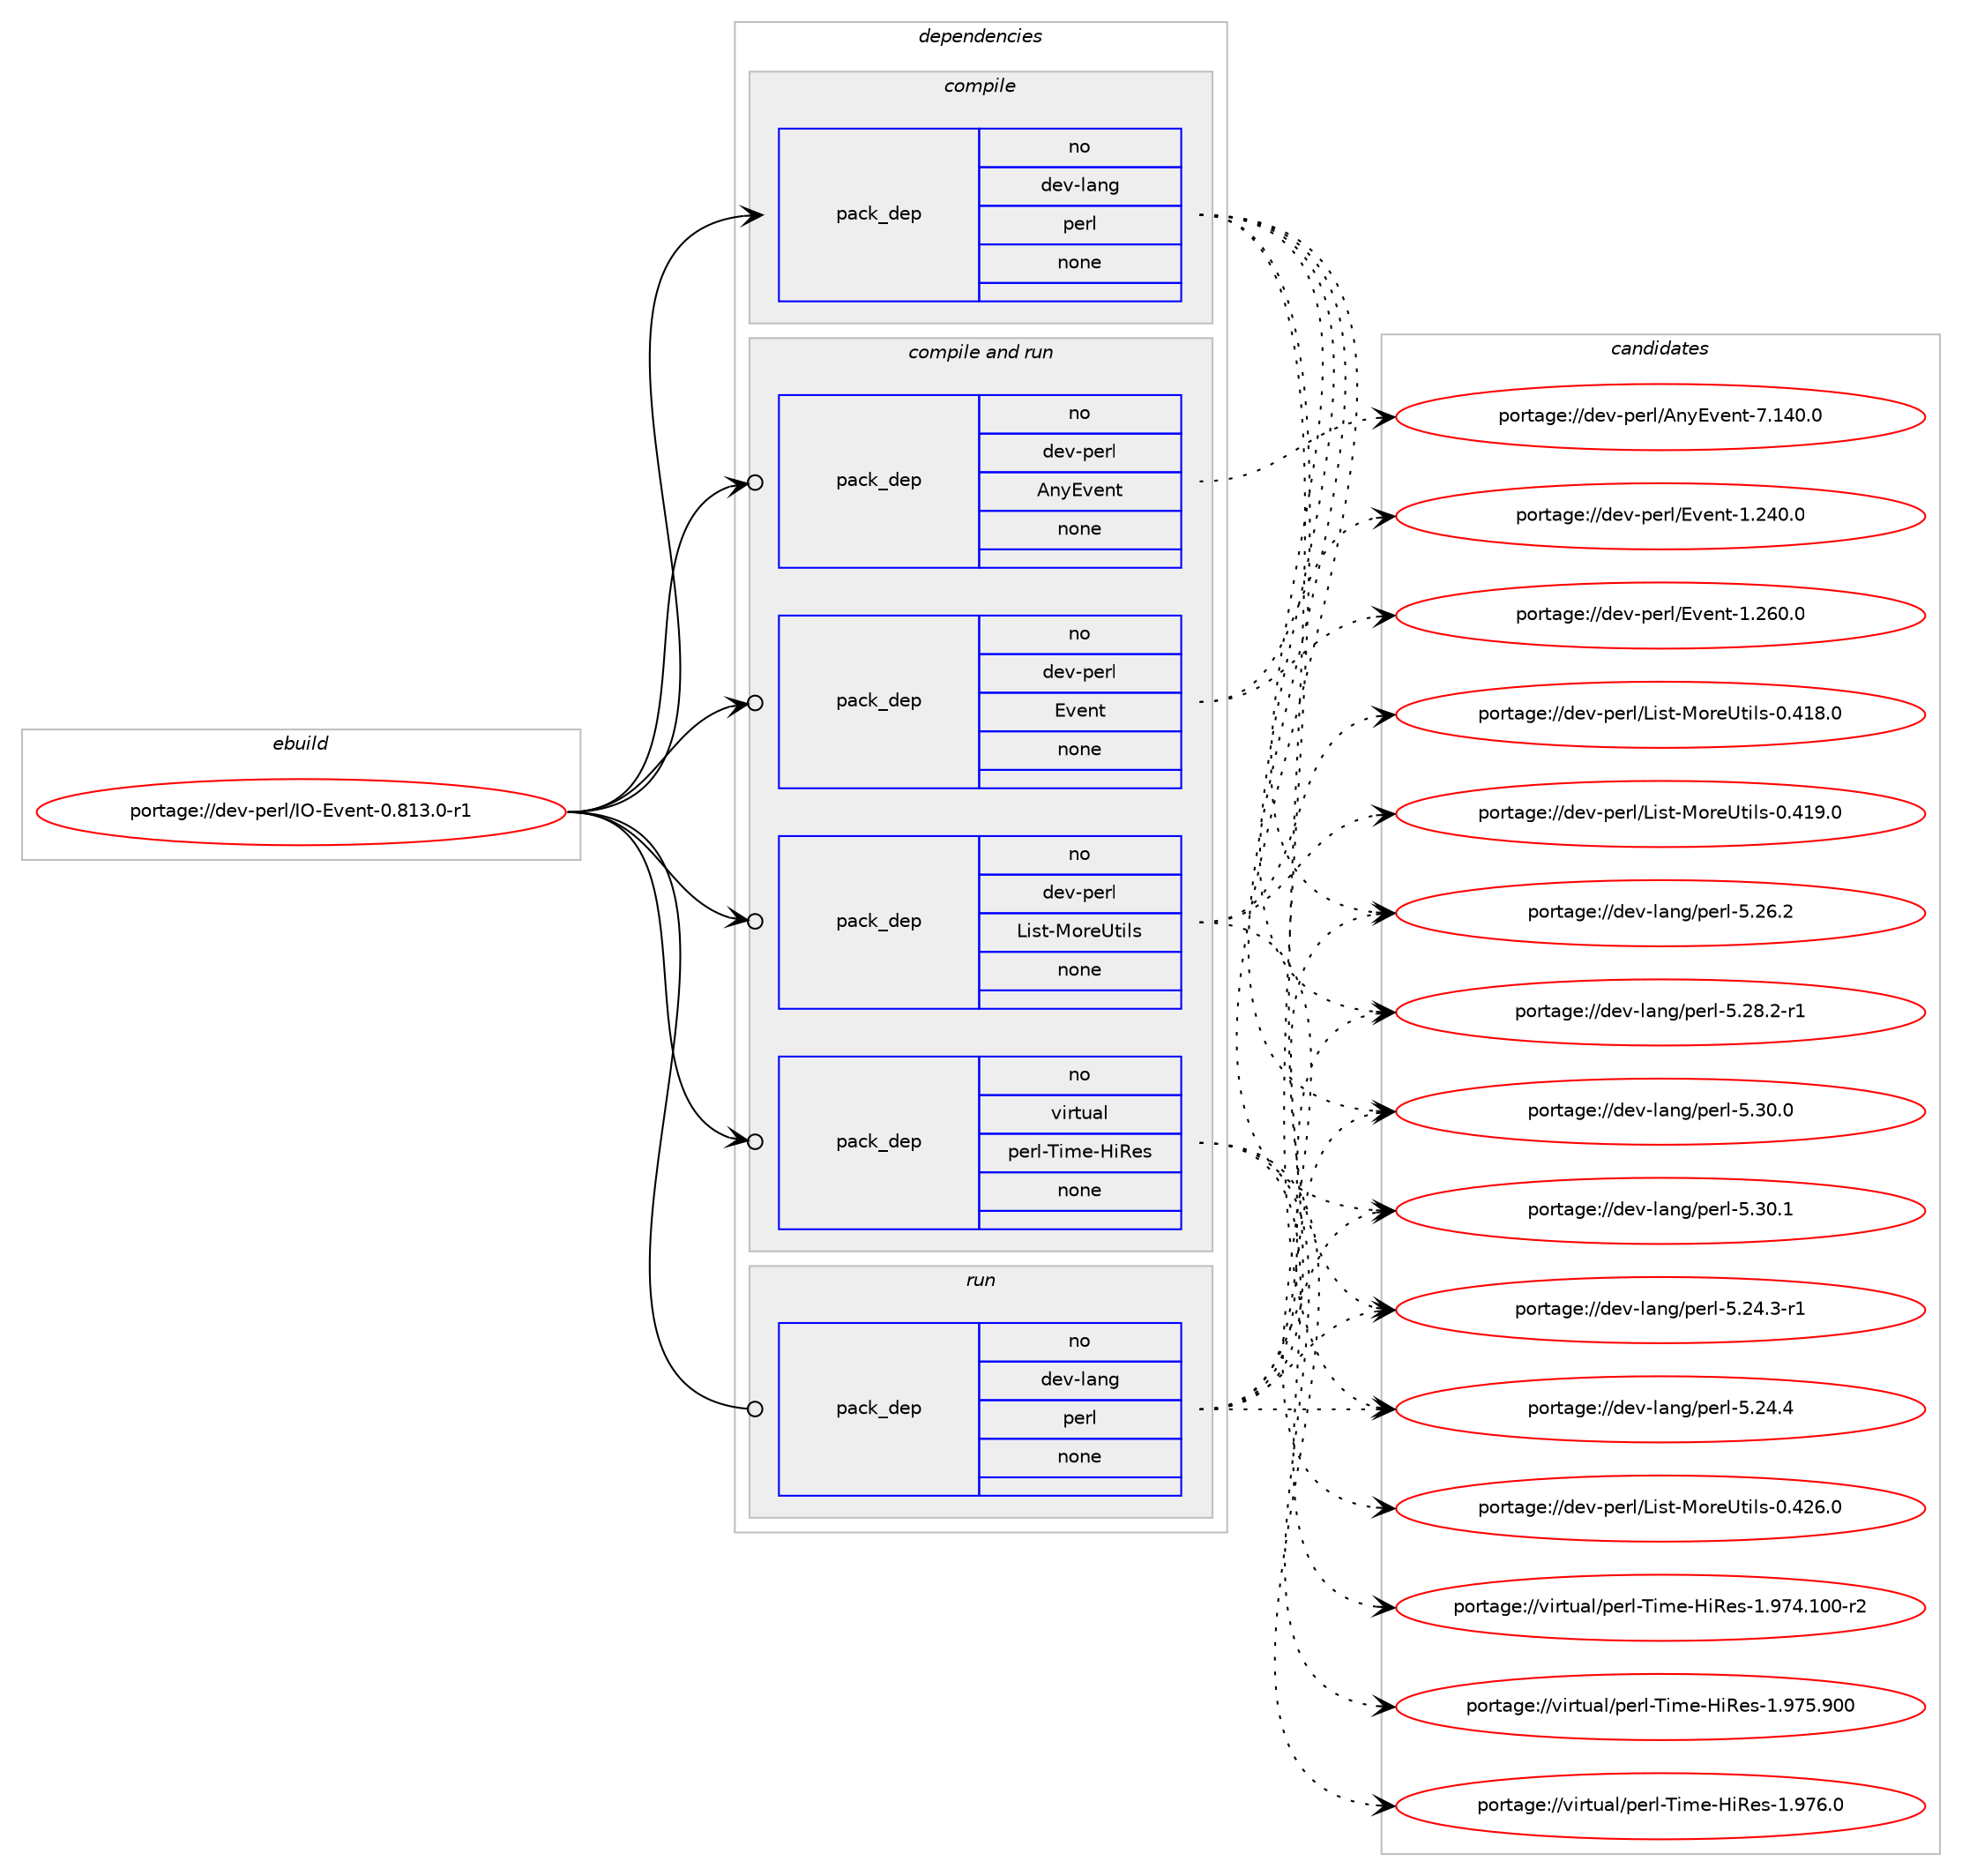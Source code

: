 digraph prolog {

# *************
# Graph options
# *************

newrank=true;
concentrate=true;
compound=true;
graph [rankdir=LR,fontname=Helvetica,fontsize=10,ranksep=1.5];#, ranksep=2.5, nodesep=0.2];
edge  [arrowhead=vee];
node  [fontname=Helvetica,fontsize=10];

# **********
# The ebuild
# **********

subgraph cluster_leftcol {
color=gray;
rank=same;
label=<<i>ebuild</i>>;
id [label="portage://dev-perl/IO-Event-0.813.0-r1", color=red, width=4, href="../dev-perl/IO-Event-0.813.0-r1.svg"];
}

# ****************
# The dependencies
# ****************

subgraph cluster_midcol {
color=gray;
label=<<i>dependencies</i>>;
subgraph cluster_compile {
fillcolor="#eeeeee";
style=filled;
label=<<i>compile</i>>;
subgraph pack88061 {
dependency114323 [label=<<TABLE BORDER="0" CELLBORDER="1" CELLSPACING="0" CELLPADDING="4" WIDTH="220"><TR><TD ROWSPAN="6" CELLPADDING="30">pack_dep</TD></TR><TR><TD WIDTH="110">no</TD></TR><TR><TD>dev-lang</TD></TR><TR><TD>perl</TD></TR><TR><TD>none</TD></TR><TR><TD></TD></TR></TABLE>>, shape=none, color=blue];
}
id:e -> dependency114323:w [weight=20,style="solid",arrowhead="vee"];
}
subgraph cluster_compileandrun {
fillcolor="#eeeeee";
style=filled;
label=<<i>compile and run</i>>;
subgraph pack88062 {
dependency114324 [label=<<TABLE BORDER="0" CELLBORDER="1" CELLSPACING="0" CELLPADDING="4" WIDTH="220"><TR><TD ROWSPAN="6" CELLPADDING="30">pack_dep</TD></TR><TR><TD WIDTH="110">no</TD></TR><TR><TD>dev-perl</TD></TR><TR><TD>AnyEvent</TD></TR><TR><TD>none</TD></TR><TR><TD></TD></TR></TABLE>>, shape=none, color=blue];
}
id:e -> dependency114324:w [weight=20,style="solid",arrowhead="odotvee"];
subgraph pack88063 {
dependency114325 [label=<<TABLE BORDER="0" CELLBORDER="1" CELLSPACING="0" CELLPADDING="4" WIDTH="220"><TR><TD ROWSPAN="6" CELLPADDING="30">pack_dep</TD></TR><TR><TD WIDTH="110">no</TD></TR><TR><TD>dev-perl</TD></TR><TR><TD>Event</TD></TR><TR><TD>none</TD></TR><TR><TD></TD></TR></TABLE>>, shape=none, color=blue];
}
id:e -> dependency114325:w [weight=20,style="solid",arrowhead="odotvee"];
subgraph pack88064 {
dependency114326 [label=<<TABLE BORDER="0" CELLBORDER="1" CELLSPACING="0" CELLPADDING="4" WIDTH="220"><TR><TD ROWSPAN="6" CELLPADDING="30">pack_dep</TD></TR><TR><TD WIDTH="110">no</TD></TR><TR><TD>dev-perl</TD></TR><TR><TD>List-MoreUtils</TD></TR><TR><TD>none</TD></TR><TR><TD></TD></TR></TABLE>>, shape=none, color=blue];
}
id:e -> dependency114326:w [weight=20,style="solid",arrowhead="odotvee"];
subgraph pack88065 {
dependency114327 [label=<<TABLE BORDER="0" CELLBORDER="1" CELLSPACING="0" CELLPADDING="4" WIDTH="220"><TR><TD ROWSPAN="6" CELLPADDING="30">pack_dep</TD></TR><TR><TD WIDTH="110">no</TD></TR><TR><TD>virtual</TD></TR><TR><TD>perl-Time-HiRes</TD></TR><TR><TD>none</TD></TR><TR><TD></TD></TR></TABLE>>, shape=none, color=blue];
}
id:e -> dependency114327:w [weight=20,style="solid",arrowhead="odotvee"];
}
subgraph cluster_run {
fillcolor="#eeeeee";
style=filled;
label=<<i>run</i>>;
subgraph pack88066 {
dependency114328 [label=<<TABLE BORDER="0" CELLBORDER="1" CELLSPACING="0" CELLPADDING="4" WIDTH="220"><TR><TD ROWSPAN="6" CELLPADDING="30">pack_dep</TD></TR><TR><TD WIDTH="110">no</TD></TR><TR><TD>dev-lang</TD></TR><TR><TD>perl</TD></TR><TR><TD>none</TD></TR><TR><TD></TD></TR></TABLE>>, shape=none, color=blue];
}
id:e -> dependency114328:w [weight=20,style="solid",arrowhead="odot"];
}
}

# **************
# The candidates
# **************

subgraph cluster_choices {
rank=same;
color=gray;
label=<<i>candidates</i>>;

subgraph choice88061 {
color=black;
nodesep=1;
choiceportage100101118451089711010347112101114108455346505246514511449 [label="portage://dev-lang/perl-5.24.3-r1", color=red, width=4,href="../dev-lang/perl-5.24.3-r1.svg"];
choiceportage10010111845108971101034711210111410845534650524652 [label="portage://dev-lang/perl-5.24.4", color=red, width=4,href="../dev-lang/perl-5.24.4.svg"];
choiceportage10010111845108971101034711210111410845534650544650 [label="portage://dev-lang/perl-5.26.2", color=red, width=4,href="../dev-lang/perl-5.26.2.svg"];
choiceportage100101118451089711010347112101114108455346505646504511449 [label="portage://dev-lang/perl-5.28.2-r1", color=red, width=4,href="../dev-lang/perl-5.28.2-r1.svg"];
choiceportage10010111845108971101034711210111410845534651484648 [label="portage://dev-lang/perl-5.30.0", color=red, width=4,href="../dev-lang/perl-5.30.0.svg"];
choiceportage10010111845108971101034711210111410845534651484649 [label="portage://dev-lang/perl-5.30.1", color=red, width=4,href="../dev-lang/perl-5.30.1.svg"];
dependency114323:e -> choiceportage100101118451089711010347112101114108455346505246514511449:w [style=dotted,weight="100"];
dependency114323:e -> choiceportage10010111845108971101034711210111410845534650524652:w [style=dotted,weight="100"];
dependency114323:e -> choiceportage10010111845108971101034711210111410845534650544650:w [style=dotted,weight="100"];
dependency114323:e -> choiceportage100101118451089711010347112101114108455346505646504511449:w [style=dotted,weight="100"];
dependency114323:e -> choiceportage10010111845108971101034711210111410845534651484648:w [style=dotted,weight="100"];
dependency114323:e -> choiceportage10010111845108971101034711210111410845534651484649:w [style=dotted,weight="100"];
}
subgraph choice88062 {
color=black;
nodesep=1;
choiceportage100101118451121011141084765110121691181011101164555464952484648 [label="portage://dev-perl/AnyEvent-7.140.0", color=red, width=4,href="../dev-perl/AnyEvent-7.140.0.svg"];
dependency114324:e -> choiceportage100101118451121011141084765110121691181011101164555464952484648:w [style=dotted,weight="100"];
}
subgraph choice88063 {
color=black;
nodesep=1;
choiceportage1001011184511210111410847691181011101164549465052484648 [label="portage://dev-perl/Event-1.240.0", color=red, width=4,href="../dev-perl/Event-1.240.0.svg"];
choiceportage1001011184511210111410847691181011101164549465054484648 [label="portage://dev-perl/Event-1.260.0", color=red, width=4,href="../dev-perl/Event-1.260.0.svg"];
dependency114325:e -> choiceportage1001011184511210111410847691181011101164549465052484648:w [style=dotted,weight="100"];
dependency114325:e -> choiceportage1001011184511210111410847691181011101164549465054484648:w [style=dotted,weight="100"];
}
subgraph choice88064 {
color=black;
nodesep=1;
choiceportage1001011184511210111410847761051151164577111114101851161051081154548465249564648 [label="portage://dev-perl/List-MoreUtils-0.418.0", color=red, width=4,href="../dev-perl/List-MoreUtils-0.418.0.svg"];
choiceportage1001011184511210111410847761051151164577111114101851161051081154548465249574648 [label="portage://dev-perl/List-MoreUtils-0.419.0", color=red, width=4,href="../dev-perl/List-MoreUtils-0.419.0.svg"];
choiceportage1001011184511210111410847761051151164577111114101851161051081154548465250544648 [label="portage://dev-perl/List-MoreUtils-0.426.0", color=red, width=4,href="../dev-perl/List-MoreUtils-0.426.0.svg"];
dependency114326:e -> choiceportage1001011184511210111410847761051151164577111114101851161051081154548465249564648:w [style=dotted,weight="100"];
dependency114326:e -> choiceportage1001011184511210111410847761051151164577111114101851161051081154548465249574648:w [style=dotted,weight="100"];
dependency114326:e -> choiceportage1001011184511210111410847761051151164577111114101851161051081154548465250544648:w [style=dotted,weight="100"];
}
subgraph choice88065 {
color=black;
nodesep=1;
choiceportage11810511411611797108471121011141084584105109101457210582101115454946575552464948484511450 [label="portage://virtual/perl-Time-HiRes-1.974.100-r2", color=red, width=4,href="../virtual/perl-Time-HiRes-1.974.100-r2.svg"];
choiceportage1181051141161179710847112101114108458410510910145721058210111545494657555346574848 [label="portage://virtual/perl-Time-HiRes-1.975.900", color=red, width=4,href="../virtual/perl-Time-HiRes-1.975.900.svg"];
choiceportage118105114116117971084711210111410845841051091014572105821011154549465755544648 [label="portage://virtual/perl-Time-HiRes-1.976.0", color=red, width=4,href="../virtual/perl-Time-HiRes-1.976.0.svg"];
dependency114327:e -> choiceportage11810511411611797108471121011141084584105109101457210582101115454946575552464948484511450:w [style=dotted,weight="100"];
dependency114327:e -> choiceportage1181051141161179710847112101114108458410510910145721058210111545494657555346574848:w [style=dotted,weight="100"];
dependency114327:e -> choiceportage118105114116117971084711210111410845841051091014572105821011154549465755544648:w [style=dotted,weight="100"];
}
subgraph choice88066 {
color=black;
nodesep=1;
choiceportage100101118451089711010347112101114108455346505246514511449 [label="portage://dev-lang/perl-5.24.3-r1", color=red, width=4,href="../dev-lang/perl-5.24.3-r1.svg"];
choiceportage10010111845108971101034711210111410845534650524652 [label="portage://dev-lang/perl-5.24.4", color=red, width=4,href="../dev-lang/perl-5.24.4.svg"];
choiceportage10010111845108971101034711210111410845534650544650 [label="portage://dev-lang/perl-5.26.2", color=red, width=4,href="../dev-lang/perl-5.26.2.svg"];
choiceportage100101118451089711010347112101114108455346505646504511449 [label="portage://dev-lang/perl-5.28.2-r1", color=red, width=4,href="../dev-lang/perl-5.28.2-r1.svg"];
choiceportage10010111845108971101034711210111410845534651484648 [label="portage://dev-lang/perl-5.30.0", color=red, width=4,href="../dev-lang/perl-5.30.0.svg"];
choiceportage10010111845108971101034711210111410845534651484649 [label="portage://dev-lang/perl-5.30.1", color=red, width=4,href="../dev-lang/perl-5.30.1.svg"];
dependency114328:e -> choiceportage100101118451089711010347112101114108455346505246514511449:w [style=dotted,weight="100"];
dependency114328:e -> choiceportage10010111845108971101034711210111410845534650524652:w [style=dotted,weight="100"];
dependency114328:e -> choiceportage10010111845108971101034711210111410845534650544650:w [style=dotted,weight="100"];
dependency114328:e -> choiceportage100101118451089711010347112101114108455346505646504511449:w [style=dotted,weight="100"];
dependency114328:e -> choiceportage10010111845108971101034711210111410845534651484648:w [style=dotted,weight="100"];
dependency114328:e -> choiceportage10010111845108971101034711210111410845534651484649:w [style=dotted,weight="100"];
}
}

}
